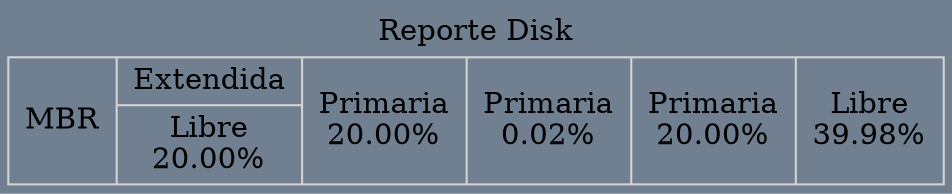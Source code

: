 digraph grid {bgcolor="slategrey" label=" Reporte Disk "layout=dot labelloc = "t"edge [weigth=1000 style=dashed color=red4 dir = "both" arrowtail="open" arrowhead="open"]node[shape=record, color=lightgrey]a0[label="MBR|{Extendida|Libre\n20.00%\n}|Primaria\n20.00%\n|Primaria\n0.02%\n|Primaria\n20.00%\n|Libre\n39.98%\n"];
}